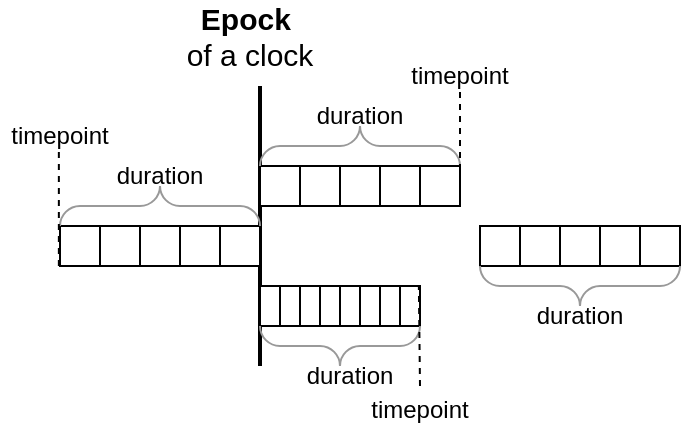 <mxfile version="24.7.8">
  <diagram name="Page-1" id="qyirfH4pjOH3-ylPcjwR">
    <mxGraphModel dx="1098" dy="988" grid="1" gridSize="10" guides="1" tooltips="1" connect="1" arrows="1" fold="1" page="1" pageScale="1" pageWidth="850" pageHeight="1100" math="0" shadow="0">
      <root>
        <mxCell id="0" />
        <mxCell id="1" parent="0" />
        <mxCell id="fRcELl-Yo40BzhrVJfct-1" value="" style="endArrow=none;html=1;rounded=0;strokeWidth=2;" parent="1" edge="1">
          <mxGeometry width="50" height="50" relative="1" as="geometry">
            <mxPoint x="380" y="360" as="sourcePoint" />
            <mxPoint x="380" y="220" as="targetPoint" />
          </mxGeometry>
        </mxCell>
        <mxCell id="fRcELl-Yo40BzhrVJfct-2" value="" style="rounded=0;whiteSpace=wrap;html=1;" parent="1" vertex="1">
          <mxGeometry x="380" y="260" width="20" height="20" as="geometry" />
        </mxCell>
        <mxCell id="fRcELl-Yo40BzhrVJfct-3" value="" style="rounded=0;whiteSpace=wrap;html=1;" parent="1" vertex="1">
          <mxGeometry x="400" y="260" width="20" height="20" as="geometry" />
        </mxCell>
        <mxCell id="fRcELl-Yo40BzhrVJfct-4" value="" style="rounded=0;whiteSpace=wrap;html=1;" parent="1" vertex="1">
          <mxGeometry x="420" y="260" width="20" height="20" as="geometry" />
        </mxCell>
        <mxCell id="fRcELl-Yo40BzhrVJfct-5" value="" style="rounded=0;whiteSpace=wrap;html=1;" parent="1" vertex="1">
          <mxGeometry x="440" y="260" width="20" height="20" as="geometry" />
        </mxCell>
        <mxCell id="fRcELl-Yo40BzhrVJfct-6" value="" style="rounded=0;whiteSpace=wrap;html=1;" parent="1" vertex="1">
          <mxGeometry x="460" y="260" width="20" height="20" as="geometry" />
        </mxCell>
        <mxCell id="fRcELl-Yo40BzhrVJfct-7" value="" style="rounded=0;whiteSpace=wrap;html=1;" parent="1" vertex="1">
          <mxGeometry x="490" y="290" width="20" height="20" as="geometry" />
        </mxCell>
        <mxCell id="fRcELl-Yo40BzhrVJfct-8" value="" style="rounded=0;whiteSpace=wrap;html=1;" parent="1" vertex="1">
          <mxGeometry x="510" y="290" width="20" height="20" as="geometry" />
        </mxCell>
        <mxCell id="fRcELl-Yo40BzhrVJfct-9" value="" style="rounded=0;whiteSpace=wrap;html=1;" parent="1" vertex="1">
          <mxGeometry x="530" y="290" width="20" height="20" as="geometry" />
        </mxCell>
        <mxCell id="fRcELl-Yo40BzhrVJfct-10" value="" style="rounded=0;whiteSpace=wrap;html=1;" parent="1" vertex="1">
          <mxGeometry x="550" y="290" width="20" height="20" as="geometry" />
        </mxCell>
        <mxCell id="fRcELl-Yo40BzhrVJfct-11" value="" style="rounded=0;whiteSpace=wrap;html=1;" parent="1" vertex="1">
          <mxGeometry x="570" y="290" width="20" height="20" as="geometry" />
        </mxCell>
        <mxCell id="fRcELl-Yo40BzhrVJfct-12" value="" style="verticalLabelPosition=bottom;shadow=0;dashed=0;align=center;html=1;verticalAlign=top;strokeWidth=1;shape=mxgraph.mockup.markup.curlyBrace;whiteSpace=wrap;strokeColor=#999999;" parent="1" vertex="1">
          <mxGeometry x="380" y="240" width="100" height="20" as="geometry" />
        </mxCell>
        <mxCell id="fRcELl-Yo40BzhrVJfct-13" value="" style="verticalLabelPosition=bottom;shadow=0;dashed=0;align=center;html=1;verticalAlign=top;strokeWidth=1;shape=mxgraph.mockup.markup.curlyBrace;whiteSpace=wrap;strokeColor=#999999;rotation=-180;" parent="1" vertex="1">
          <mxGeometry x="490" y="310" width="100" height="20" as="geometry" />
        </mxCell>
        <mxCell id="fRcELl-Yo40BzhrVJfct-15" value="" style="rounded=0;whiteSpace=wrap;html=1;" parent="1" vertex="1">
          <mxGeometry x="380" y="320" width="10" height="20" as="geometry" />
        </mxCell>
        <mxCell id="fRcELl-Yo40BzhrVJfct-16" value="" style="rounded=0;whiteSpace=wrap;html=1;" parent="1" vertex="1">
          <mxGeometry x="390" y="320" width="10" height="20" as="geometry" />
        </mxCell>
        <mxCell id="fRcELl-Yo40BzhrVJfct-17" value="" style="rounded=0;whiteSpace=wrap;html=1;" parent="1" vertex="1">
          <mxGeometry x="400" y="320" width="10" height="20" as="geometry" />
        </mxCell>
        <mxCell id="fRcELl-Yo40BzhrVJfct-18" value="" style="rounded=0;whiteSpace=wrap;html=1;" parent="1" vertex="1">
          <mxGeometry x="410" y="320" width="10" height="20" as="geometry" />
        </mxCell>
        <mxCell id="fRcELl-Yo40BzhrVJfct-19" value="" style="rounded=0;whiteSpace=wrap;html=1;" parent="1" vertex="1">
          <mxGeometry x="420" y="320" width="10" height="20" as="geometry" />
        </mxCell>
        <mxCell id="fRcELl-Yo40BzhrVJfct-20" value="" style="rounded=0;whiteSpace=wrap;html=1;" parent="1" vertex="1">
          <mxGeometry x="430" y="320" width="10" height="20" as="geometry" />
        </mxCell>
        <mxCell id="fRcELl-Yo40BzhrVJfct-21" value="" style="rounded=0;whiteSpace=wrap;html=1;" parent="1" vertex="1">
          <mxGeometry x="440" y="320" width="10" height="20" as="geometry" />
        </mxCell>
        <mxCell id="fRcELl-Yo40BzhrVJfct-22" value="" style="rounded=0;whiteSpace=wrap;html=1;" parent="1" vertex="1">
          <mxGeometry x="450" y="320" width="10" height="20" as="geometry" />
        </mxCell>
        <mxCell id="fRcELl-Yo40BzhrVJfct-23" value="" style="verticalLabelPosition=bottom;shadow=0;dashed=0;align=center;html=1;verticalAlign=top;strokeWidth=1;shape=mxgraph.mockup.markup.curlyBrace;whiteSpace=wrap;strokeColor=#999999;rotation=-180;" parent="1" vertex="1">
          <mxGeometry x="380" y="340" width="80" height="20" as="geometry" />
        </mxCell>
        <mxCell id="fRcELl-Yo40BzhrVJfct-24" value="" style="endArrow=none;dashed=1;html=1;rounded=0;" parent="1" edge="1">
          <mxGeometry width="50" height="50" relative="1" as="geometry">
            <mxPoint x="480" y="280" as="sourcePoint" />
            <mxPoint x="480" y="220" as="targetPoint" />
          </mxGeometry>
        </mxCell>
        <mxCell id="fRcELl-Yo40BzhrVJfct-25" value="" style="endArrow=none;dashed=1;html=1;rounded=0;" parent="1" edge="1">
          <mxGeometry width="50" height="50" relative="1" as="geometry">
            <mxPoint x="460" y="370" as="sourcePoint" />
            <mxPoint x="459.43" y="320" as="targetPoint" />
          </mxGeometry>
        </mxCell>
        <mxCell id="fRcELl-Yo40BzhrVJfct-26" value="" style="rounded=0;whiteSpace=wrap;html=1;" parent="1" vertex="1">
          <mxGeometry x="280" y="290" width="20" height="20" as="geometry" />
        </mxCell>
        <mxCell id="fRcELl-Yo40BzhrVJfct-27" value="" style="rounded=0;whiteSpace=wrap;html=1;" parent="1" vertex="1">
          <mxGeometry x="300" y="290" width="20" height="20" as="geometry" />
        </mxCell>
        <mxCell id="fRcELl-Yo40BzhrVJfct-28" value="" style="rounded=0;whiteSpace=wrap;html=1;" parent="1" vertex="1">
          <mxGeometry x="320" y="290" width="20" height="20" as="geometry" />
        </mxCell>
        <mxCell id="fRcELl-Yo40BzhrVJfct-29" value="" style="rounded=0;whiteSpace=wrap;html=1;" parent="1" vertex="1">
          <mxGeometry x="340" y="290" width="20" height="20" as="geometry" />
        </mxCell>
        <mxCell id="fRcELl-Yo40BzhrVJfct-30" value="" style="rounded=0;whiteSpace=wrap;html=1;" parent="1" vertex="1">
          <mxGeometry x="360" y="290" width="20" height="20" as="geometry" />
        </mxCell>
        <mxCell id="fRcELl-Yo40BzhrVJfct-31" value="" style="verticalLabelPosition=bottom;shadow=0;dashed=0;align=center;html=1;verticalAlign=top;strokeWidth=1;shape=mxgraph.mockup.markup.curlyBrace;whiteSpace=wrap;strokeColor=#999999;" parent="1" vertex="1">
          <mxGeometry x="280" y="270" width="100" height="20" as="geometry" />
        </mxCell>
        <mxCell id="fRcELl-Yo40BzhrVJfct-32" value="" style="endArrow=none;dashed=1;html=1;rounded=0;" parent="1" edge="1">
          <mxGeometry width="50" height="50" relative="1" as="geometry">
            <mxPoint x="279.43" y="310" as="sourcePoint" />
            <mxPoint x="279.43" y="250" as="targetPoint" />
          </mxGeometry>
        </mxCell>
        <mxCell id="fRcELl-Yo40BzhrVJfct-33" value="&lt;b style=&quot;font-size: 15px;&quot;&gt;&lt;font style=&quot;font-size: 15px;&quot;&gt;Epock&amp;nbsp;&lt;/font&gt;&lt;/b&gt;&lt;div style=&quot;font-size: 15px;&quot;&gt;&lt;font style=&quot;font-size: 15px;&quot;&gt;of a clock&lt;/font&gt;&lt;/div&gt;" style="text;html=1;align=center;verticalAlign=middle;whiteSpace=wrap;rounded=0;" parent="1" vertex="1">
          <mxGeometry x="330" y="180" width="90" height="30" as="geometry" />
        </mxCell>
        <mxCell id="fRcELl-Yo40BzhrVJfct-35" value="timepoint" style="text;html=1;align=center;verticalAlign=middle;whiteSpace=wrap;rounded=0;" parent="1" vertex="1">
          <mxGeometry x="430" y="367" width="60" height="30" as="geometry" />
        </mxCell>
        <mxCell id="fRcELl-Yo40BzhrVJfct-36" value="duration" style="text;html=1;align=center;verticalAlign=middle;whiteSpace=wrap;rounded=0;" parent="1" vertex="1">
          <mxGeometry x="300" y="250" width="60" height="30" as="geometry" />
        </mxCell>
        <mxCell id="fRcELl-Yo40BzhrVJfct-37" value="duration" style="text;html=1;align=center;verticalAlign=middle;whiteSpace=wrap;rounded=0;" parent="1" vertex="1">
          <mxGeometry x="510" y="320" width="60" height="30" as="geometry" />
        </mxCell>
        <mxCell id="fRcELl-Yo40BzhrVJfct-38" value="duration" style="text;html=1;align=center;verticalAlign=middle;whiteSpace=wrap;rounded=0;" parent="1" vertex="1">
          <mxGeometry x="395" y="350" width="60" height="30" as="geometry" />
        </mxCell>
        <mxCell id="fRcELl-Yo40BzhrVJfct-39" value="duration" style="text;html=1;align=center;verticalAlign=middle;whiteSpace=wrap;rounded=0;" parent="1" vertex="1">
          <mxGeometry x="400" y="220" width="60" height="30" as="geometry" />
        </mxCell>
        <mxCell id="fRcELl-Yo40BzhrVJfct-40" value="timepoint" style="text;html=1;align=center;verticalAlign=middle;whiteSpace=wrap;rounded=0;" parent="1" vertex="1">
          <mxGeometry x="250" y="230" width="60" height="30" as="geometry" />
        </mxCell>
        <mxCell id="fRcELl-Yo40BzhrVJfct-41" value="timepoint" style="text;html=1;align=center;verticalAlign=middle;whiteSpace=wrap;rounded=0;" parent="1" vertex="1">
          <mxGeometry x="450" y="200" width="60" height="30" as="geometry" />
        </mxCell>
      </root>
    </mxGraphModel>
  </diagram>
</mxfile>
